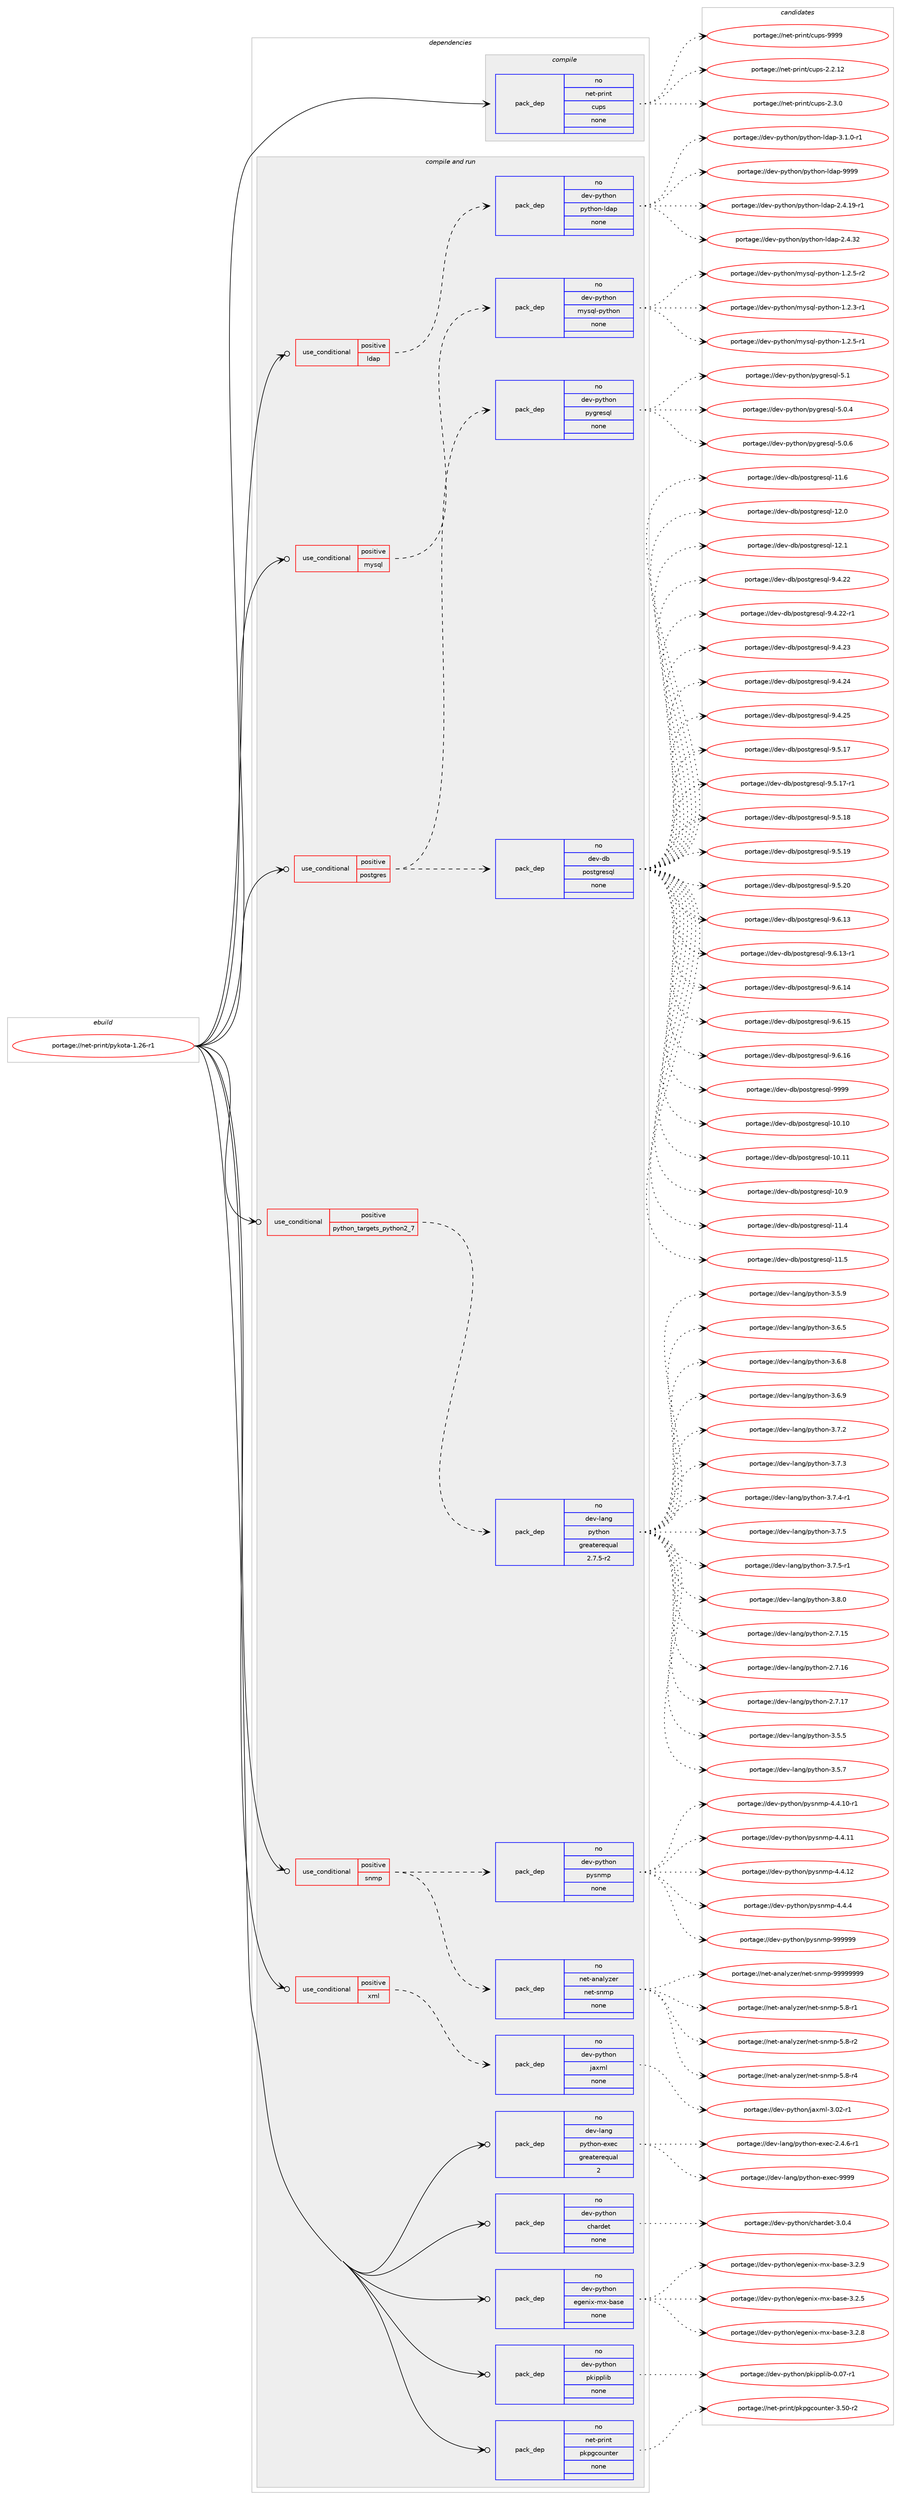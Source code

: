 digraph prolog {

# *************
# Graph options
# *************

newrank=true;
concentrate=true;
compound=true;
graph [rankdir=LR,fontname=Helvetica,fontsize=10,ranksep=1.5];#, ranksep=2.5, nodesep=0.2];
edge  [arrowhead=vee];
node  [fontname=Helvetica,fontsize=10];

# **********
# The ebuild
# **********

subgraph cluster_leftcol {
color=gray;
rank=same;
label=<<i>ebuild</i>>;
id [label="portage://net-print/pykota-1.26-r1", color=red, width=4, href="../net-print/pykota-1.26-r1.svg"];
}

# ****************
# The dependencies
# ****************

subgraph cluster_midcol {
color=gray;
label=<<i>dependencies</i>>;
subgraph cluster_compile {
fillcolor="#eeeeee";
style=filled;
label=<<i>compile</i>>;
subgraph pack274794 {
dependency374807 [label=<<TABLE BORDER="0" CELLBORDER="1" CELLSPACING="0" CELLPADDING="4" WIDTH="220"><TR><TD ROWSPAN="6" CELLPADDING="30">pack_dep</TD></TR><TR><TD WIDTH="110">no</TD></TR><TR><TD>net-print</TD></TR><TR><TD>cups</TD></TR><TR><TD>none</TD></TR><TR><TD></TD></TR></TABLE>>, shape=none, color=blue];
}
id:e -> dependency374807:w [weight=20,style="solid",arrowhead="vee"];
}
subgraph cluster_compileandrun {
fillcolor="#eeeeee";
style=filled;
label=<<i>compile and run</i>>;
subgraph cond93675 {
dependency374808 [label=<<TABLE BORDER="0" CELLBORDER="1" CELLSPACING="0" CELLPADDING="4"><TR><TD ROWSPAN="3" CELLPADDING="10">use_conditional</TD></TR><TR><TD>positive</TD></TR><TR><TD>ldap</TD></TR></TABLE>>, shape=none, color=red];
subgraph pack274795 {
dependency374809 [label=<<TABLE BORDER="0" CELLBORDER="1" CELLSPACING="0" CELLPADDING="4" WIDTH="220"><TR><TD ROWSPAN="6" CELLPADDING="30">pack_dep</TD></TR><TR><TD WIDTH="110">no</TD></TR><TR><TD>dev-python</TD></TR><TR><TD>python-ldap</TD></TR><TR><TD>none</TD></TR><TR><TD></TD></TR></TABLE>>, shape=none, color=blue];
}
dependency374808:e -> dependency374809:w [weight=20,style="dashed",arrowhead="vee"];
}
id:e -> dependency374808:w [weight=20,style="solid",arrowhead="odotvee"];
subgraph cond93676 {
dependency374810 [label=<<TABLE BORDER="0" CELLBORDER="1" CELLSPACING="0" CELLPADDING="4"><TR><TD ROWSPAN="3" CELLPADDING="10">use_conditional</TD></TR><TR><TD>positive</TD></TR><TR><TD>mysql</TD></TR></TABLE>>, shape=none, color=red];
subgraph pack274796 {
dependency374811 [label=<<TABLE BORDER="0" CELLBORDER="1" CELLSPACING="0" CELLPADDING="4" WIDTH="220"><TR><TD ROWSPAN="6" CELLPADDING="30">pack_dep</TD></TR><TR><TD WIDTH="110">no</TD></TR><TR><TD>dev-python</TD></TR><TR><TD>mysql-python</TD></TR><TR><TD>none</TD></TR><TR><TD></TD></TR></TABLE>>, shape=none, color=blue];
}
dependency374810:e -> dependency374811:w [weight=20,style="dashed",arrowhead="vee"];
}
id:e -> dependency374810:w [weight=20,style="solid",arrowhead="odotvee"];
subgraph cond93677 {
dependency374812 [label=<<TABLE BORDER="0" CELLBORDER="1" CELLSPACING="0" CELLPADDING="4"><TR><TD ROWSPAN="3" CELLPADDING="10">use_conditional</TD></TR><TR><TD>positive</TD></TR><TR><TD>postgres</TD></TR></TABLE>>, shape=none, color=red];
subgraph pack274797 {
dependency374813 [label=<<TABLE BORDER="0" CELLBORDER="1" CELLSPACING="0" CELLPADDING="4" WIDTH="220"><TR><TD ROWSPAN="6" CELLPADDING="30">pack_dep</TD></TR><TR><TD WIDTH="110">no</TD></TR><TR><TD>dev-db</TD></TR><TR><TD>postgresql</TD></TR><TR><TD>none</TD></TR><TR><TD></TD></TR></TABLE>>, shape=none, color=blue];
}
dependency374812:e -> dependency374813:w [weight=20,style="dashed",arrowhead="vee"];
subgraph pack274798 {
dependency374814 [label=<<TABLE BORDER="0" CELLBORDER="1" CELLSPACING="0" CELLPADDING="4" WIDTH="220"><TR><TD ROWSPAN="6" CELLPADDING="30">pack_dep</TD></TR><TR><TD WIDTH="110">no</TD></TR><TR><TD>dev-python</TD></TR><TR><TD>pygresql</TD></TR><TR><TD>none</TD></TR><TR><TD></TD></TR></TABLE>>, shape=none, color=blue];
}
dependency374812:e -> dependency374814:w [weight=20,style="dashed",arrowhead="vee"];
}
id:e -> dependency374812:w [weight=20,style="solid",arrowhead="odotvee"];
subgraph cond93678 {
dependency374815 [label=<<TABLE BORDER="0" CELLBORDER="1" CELLSPACING="0" CELLPADDING="4"><TR><TD ROWSPAN="3" CELLPADDING="10">use_conditional</TD></TR><TR><TD>positive</TD></TR><TR><TD>python_targets_python2_7</TD></TR></TABLE>>, shape=none, color=red];
subgraph pack274799 {
dependency374816 [label=<<TABLE BORDER="0" CELLBORDER="1" CELLSPACING="0" CELLPADDING="4" WIDTH="220"><TR><TD ROWSPAN="6" CELLPADDING="30">pack_dep</TD></TR><TR><TD WIDTH="110">no</TD></TR><TR><TD>dev-lang</TD></TR><TR><TD>python</TD></TR><TR><TD>greaterequal</TD></TR><TR><TD>2.7.5-r2</TD></TR></TABLE>>, shape=none, color=blue];
}
dependency374815:e -> dependency374816:w [weight=20,style="dashed",arrowhead="vee"];
}
id:e -> dependency374815:w [weight=20,style="solid",arrowhead="odotvee"];
subgraph cond93679 {
dependency374817 [label=<<TABLE BORDER="0" CELLBORDER="1" CELLSPACING="0" CELLPADDING="4"><TR><TD ROWSPAN="3" CELLPADDING="10">use_conditional</TD></TR><TR><TD>positive</TD></TR><TR><TD>snmp</TD></TR></TABLE>>, shape=none, color=red];
subgraph pack274800 {
dependency374818 [label=<<TABLE BORDER="0" CELLBORDER="1" CELLSPACING="0" CELLPADDING="4" WIDTH="220"><TR><TD ROWSPAN="6" CELLPADDING="30">pack_dep</TD></TR><TR><TD WIDTH="110">no</TD></TR><TR><TD>net-analyzer</TD></TR><TR><TD>net-snmp</TD></TR><TR><TD>none</TD></TR><TR><TD></TD></TR></TABLE>>, shape=none, color=blue];
}
dependency374817:e -> dependency374818:w [weight=20,style="dashed",arrowhead="vee"];
subgraph pack274801 {
dependency374819 [label=<<TABLE BORDER="0" CELLBORDER="1" CELLSPACING="0" CELLPADDING="4" WIDTH="220"><TR><TD ROWSPAN="6" CELLPADDING="30">pack_dep</TD></TR><TR><TD WIDTH="110">no</TD></TR><TR><TD>dev-python</TD></TR><TR><TD>pysnmp</TD></TR><TR><TD>none</TD></TR><TR><TD></TD></TR></TABLE>>, shape=none, color=blue];
}
dependency374817:e -> dependency374819:w [weight=20,style="dashed",arrowhead="vee"];
}
id:e -> dependency374817:w [weight=20,style="solid",arrowhead="odotvee"];
subgraph cond93680 {
dependency374820 [label=<<TABLE BORDER="0" CELLBORDER="1" CELLSPACING="0" CELLPADDING="4"><TR><TD ROWSPAN="3" CELLPADDING="10">use_conditional</TD></TR><TR><TD>positive</TD></TR><TR><TD>xml</TD></TR></TABLE>>, shape=none, color=red];
subgraph pack274802 {
dependency374821 [label=<<TABLE BORDER="0" CELLBORDER="1" CELLSPACING="0" CELLPADDING="4" WIDTH="220"><TR><TD ROWSPAN="6" CELLPADDING="30">pack_dep</TD></TR><TR><TD WIDTH="110">no</TD></TR><TR><TD>dev-python</TD></TR><TR><TD>jaxml</TD></TR><TR><TD>none</TD></TR><TR><TD></TD></TR></TABLE>>, shape=none, color=blue];
}
dependency374820:e -> dependency374821:w [weight=20,style="dashed",arrowhead="vee"];
}
id:e -> dependency374820:w [weight=20,style="solid",arrowhead="odotvee"];
subgraph pack274803 {
dependency374822 [label=<<TABLE BORDER="0" CELLBORDER="1" CELLSPACING="0" CELLPADDING="4" WIDTH="220"><TR><TD ROWSPAN="6" CELLPADDING="30">pack_dep</TD></TR><TR><TD WIDTH="110">no</TD></TR><TR><TD>dev-lang</TD></TR><TR><TD>python-exec</TD></TR><TR><TD>greaterequal</TD></TR><TR><TD>2</TD></TR></TABLE>>, shape=none, color=blue];
}
id:e -> dependency374822:w [weight=20,style="solid",arrowhead="odotvee"];
subgraph pack274804 {
dependency374823 [label=<<TABLE BORDER="0" CELLBORDER="1" CELLSPACING="0" CELLPADDING="4" WIDTH="220"><TR><TD ROWSPAN="6" CELLPADDING="30">pack_dep</TD></TR><TR><TD WIDTH="110">no</TD></TR><TR><TD>dev-python</TD></TR><TR><TD>chardet</TD></TR><TR><TD>none</TD></TR><TR><TD></TD></TR></TABLE>>, shape=none, color=blue];
}
id:e -> dependency374823:w [weight=20,style="solid",arrowhead="odotvee"];
subgraph pack274805 {
dependency374824 [label=<<TABLE BORDER="0" CELLBORDER="1" CELLSPACING="0" CELLPADDING="4" WIDTH="220"><TR><TD ROWSPAN="6" CELLPADDING="30">pack_dep</TD></TR><TR><TD WIDTH="110">no</TD></TR><TR><TD>dev-python</TD></TR><TR><TD>egenix-mx-base</TD></TR><TR><TD>none</TD></TR><TR><TD></TD></TR></TABLE>>, shape=none, color=blue];
}
id:e -> dependency374824:w [weight=20,style="solid",arrowhead="odotvee"];
subgraph pack274806 {
dependency374825 [label=<<TABLE BORDER="0" CELLBORDER="1" CELLSPACING="0" CELLPADDING="4" WIDTH="220"><TR><TD ROWSPAN="6" CELLPADDING="30">pack_dep</TD></TR><TR><TD WIDTH="110">no</TD></TR><TR><TD>dev-python</TD></TR><TR><TD>pkipplib</TD></TR><TR><TD>none</TD></TR><TR><TD></TD></TR></TABLE>>, shape=none, color=blue];
}
id:e -> dependency374825:w [weight=20,style="solid",arrowhead="odotvee"];
subgraph pack274807 {
dependency374826 [label=<<TABLE BORDER="0" CELLBORDER="1" CELLSPACING="0" CELLPADDING="4" WIDTH="220"><TR><TD ROWSPAN="6" CELLPADDING="30">pack_dep</TD></TR><TR><TD WIDTH="110">no</TD></TR><TR><TD>net-print</TD></TR><TR><TD>pkpgcounter</TD></TR><TR><TD>none</TD></TR><TR><TD></TD></TR></TABLE>>, shape=none, color=blue];
}
id:e -> dependency374826:w [weight=20,style="solid",arrowhead="odotvee"];
}
subgraph cluster_run {
fillcolor="#eeeeee";
style=filled;
label=<<i>run</i>>;
}
}

# **************
# The candidates
# **************

subgraph cluster_choices {
rank=same;
color=gray;
label=<<i>candidates</i>>;

subgraph choice274794 {
color=black;
nodesep=1;
choiceportage11010111645112114105110116479911711211545504650464950 [label="portage://net-print/cups-2.2.12", color=red, width=4,href="../net-print/cups-2.2.12.svg"];
choiceportage110101116451121141051101164799117112115455046514648 [label="portage://net-print/cups-2.3.0", color=red, width=4,href="../net-print/cups-2.3.0.svg"];
choiceportage1101011164511211410511011647991171121154557575757 [label="portage://net-print/cups-9999", color=red, width=4,href="../net-print/cups-9999.svg"];
dependency374807:e -> choiceportage11010111645112114105110116479911711211545504650464950:w [style=dotted,weight="100"];
dependency374807:e -> choiceportage110101116451121141051101164799117112115455046514648:w [style=dotted,weight="100"];
dependency374807:e -> choiceportage1101011164511211410511011647991171121154557575757:w [style=dotted,weight="100"];
}
subgraph choice274795 {
color=black;
nodesep=1;
choiceportage10010111845112121116104111110471121211161041111104510810097112455046524649574511449 [label="portage://dev-python/python-ldap-2.4.19-r1", color=red, width=4,href="../dev-python/python-ldap-2.4.19-r1.svg"];
choiceportage1001011184511212111610411111047112121116104111110451081009711245504652465150 [label="portage://dev-python/python-ldap-2.4.32", color=red, width=4,href="../dev-python/python-ldap-2.4.32.svg"];
choiceportage100101118451121211161041111104711212111610411111045108100971124551464946484511449 [label="portage://dev-python/python-ldap-3.1.0-r1", color=red, width=4,href="../dev-python/python-ldap-3.1.0-r1.svg"];
choiceportage100101118451121211161041111104711212111610411111045108100971124557575757 [label="portage://dev-python/python-ldap-9999", color=red, width=4,href="../dev-python/python-ldap-9999.svg"];
dependency374809:e -> choiceportage10010111845112121116104111110471121211161041111104510810097112455046524649574511449:w [style=dotted,weight="100"];
dependency374809:e -> choiceportage1001011184511212111610411111047112121116104111110451081009711245504652465150:w [style=dotted,weight="100"];
dependency374809:e -> choiceportage100101118451121211161041111104711212111610411111045108100971124551464946484511449:w [style=dotted,weight="100"];
dependency374809:e -> choiceportage100101118451121211161041111104711212111610411111045108100971124557575757:w [style=dotted,weight="100"];
}
subgraph choice274796 {
color=black;
nodesep=1;
choiceportage1001011184511212111610411111047109121115113108451121211161041111104549465046514511449 [label="portage://dev-python/mysql-python-1.2.3-r1", color=red, width=4,href="../dev-python/mysql-python-1.2.3-r1.svg"];
choiceportage1001011184511212111610411111047109121115113108451121211161041111104549465046534511449 [label="portage://dev-python/mysql-python-1.2.5-r1", color=red, width=4,href="../dev-python/mysql-python-1.2.5-r1.svg"];
choiceportage1001011184511212111610411111047109121115113108451121211161041111104549465046534511450 [label="portage://dev-python/mysql-python-1.2.5-r2", color=red, width=4,href="../dev-python/mysql-python-1.2.5-r2.svg"];
dependency374811:e -> choiceportage1001011184511212111610411111047109121115113108451121211161041111104549465046514511449:w [style=dotted,weight="100"];
dependency374811:e -> choiceportage1001011184511212111610411111047109121115113108451121211161041111104549465046534511449:w [style=dotted,weight="100"];
dependency374811:e -> choiceportage1001011184511212111610411111047109121115113108451121211161041111104549465046534511450:w [style=dotted,weight="100"];
}
subgraph choice274797 {
color=black;
nodesep=1;
choiceportage100101118451009847112111115116103114101115113108454948464948 [label="portage://dev-db/postgresql-10.10", color=red, width=4,href="../dev-db/postgresql-10.10.svg"];
choiceportage100101118451009847112111115116103114101115113108454948464949 [label="portage://dev-db/postgresql-10.11", color=red, width=4,href="../dev-db/postgresql-10.11.svg"];
choiceportage1001011184510098471121111151161031141011151131084549484657 [label="portage://dev-db/postgresql-10.9", color=red, width=4,href="../dev-db/postgresql-10.9.svg"];
choiceportage1001011184510098471121111151161031141011151131084549494652 [label="portage://dev-db/postgresql-11.4", color=red, width=4,href="../dev-db/postgresql-11.4.svg"];
choiceportage1001011184510098471121111151161031141011151131084549494653 [label="portage://dev-db/postgresql-11.5", color=red, width=4,href="../dev-db/postgresql-11.5.svg"];
choiceportage1001011184510098471121111151161031141011151131084549494654 [label="portage://dev-db/postgresql-11.6", color=red, width=4,href="../dev-db/postgresql-11.6.svg"];
choiceportage1001011184510098471121111151161031141011151131084549504648 [label="portage://dev-db/postgresql-12.0", color=red, width=4,href="../dev-db/postgresql-12.0.svg"];
choiceportage1001011184510098471121111151161031141011151131084549504649 [label="portage://dev-db/postgresql-12.1", color=red, width=4,href="../dev-db/postgresql-12.1.svg"];
choiceportage10010111845100984711211111511610311410111511310845574652465050 [label="portage://dev-db/postgresql-9.4.22", color=red, width=4,href="../dev-db/postgresql-9.4.22.svg"];
choiceportage100101118451009847112111115116103114101115113108455746524650504511449 [label="portage://dev-db/postgresql-9.4.22-r1", color=red, width=4,href="../dev-db/postgresql-9.4.22-r1.svg"];
choiceportage10010111845100984711211111511610311410111511310845574652465051 [label="portage://dev-db/postgresql-9.4.23", color=red, width=4,href="../dev-db/postgresql-9.4.23.svg"];
choiceportage10010111845100984711211111511610311410111511310845574652465052 [label="portage://dev-db/postgresql-9.4.24", color=red, width=4,href="../dev-db/postgresql-9.4.24.svg"];
choiceportage10010111845100984711211111511610311410111511310845574652465053 [label="portage://dev-db/postgresql-9.4.25", color=red, width=4,href="../dev-db/postgresql-9.4.25.svg"];
choiceportage10010111845100984711211111511610311410111511310845574653464955 [label="portage://dev-db/postgresql-9.5.17", color=red, width=4,href="../dev-db/postgresql-9.5.17.svg"];
choiceportage100101118451009847112111115116103114101115113108455746534649554511449 [label="portage://dev-db/postgresql-9.5.17-r1", color=red, width=4,href="../dev-db/postgresql-9.5.17-r1.svg"];
choiceportage10010111845100984711211111511610311410111511310845574653464956 [label="portage://dev-db/postgresql-9.5.18", color=red, width=4,href="../dev-db/postgresql-9.5.18.svg"];
choiceportage10010111845100984711211111511610311410111511310845574653464957 [label="portage://dev-db/postgresql-9.5.19", color=red, width=4,href="../dev-db/postgresql-9.5.19.svg"];
choiceportage10010111845100984711211111511610311410111511310845574653465048 [label="portage://dev-db/postgresql-9.5.20", color=red, width=4,href="../dev-db/postgresql-9.5.20.svg"];
choiceportage10010111845100984711211111511610311410111511310845574654464951 [label="portage://dev-db/postgresql-9.6.13", color=red, width=4,href="../dev-db/postgresql-9.6.13.svg"];
choiceportage100101118451009847112111115116103114101115113108455746544649514511449 [label="portage://dev-db/postgresql-9.6.13-r1", color=red, width=4,href="../dev-db/postgresql-9.6.13-r1.svg"];
choiceportage10010111845100984711211111511610311410111511310845574654464952 [label="portage://dev-db/postgresql-9.6.14", color=red, width=4,href="../dev-db/postgresql-9.6.14.svg"];
choiceportage10010111845100984711211111511610311410111511310845574654464953 [label="portage://dev-db/postgresql-9.6.15", color=red, width=4,href="../dev-db/postgresql-9.6.15.svg"];
choiceportage10010111845100984711211111511610311410111511310845574654464954 [label="portage://dev-db/postgresql-9.6.16", color=red, width=4,href="../dev-db/postgresql-9.6.16.svg"];
choiceportage1001011184510098471121111151161031141011151131084557575757 [label="portage://dev-db/postgresql-9999", color=red, width=4,href="../dev-db/postgresql-9999.svg"];
dependency374813:e -> choiceportage100101118451009847112111115116103114101115113108454948464948:w [style=dotted,weight="100"];
dependency374813:e -> choiceportage100101118451009847112111115116103114101115113108454948464949:w [style=dotted,weight="100"];
dependency374813:e -> choiceportage1001011184510098471121111151161031141011151131084549484657:w [style=dotted,weight="100"];
dependency374813:e -> choiceportage1001011184510098471121111151161031141011151131084549494652:w [style=dotted,weight="100"];
dependency374813:e -> choiceportage1001011184510098471121111151161031141011151131084549494653:w [style=dotted,weight="100"];
dependency374813:e -> choiceportage1001011184510098471121111151161031141011151131084549494654:w [style=dotted,weight="100"];
dependency374813:e -> choiceportage1001011184510098471121111151161031141011151131084549504648:w [style=dotted,weight="100"];
dependency374813:e -> choiceportage1001011184510098471121111151161031141011151131084549504649:w [style=dotted,weight="100"];
dependency374813:e -> choiceportage10010111845100984711211111511610311410111511310845574652465050:w [style=dotted,weight="100"];
dependency374813:e -> choiceportage100101118451009847112111115116103114101115113108455746524650504511449:w [style=dotted,weight="100"];
dependency374813:e -> choiceportage10010111845100984711211111511610311410111511310845574652465051:w [style=dotted,weight="100"];
dependency374813:e -> choiceportage10010111845100984711211111511610311410111511310845574652465052:w [style=dotted,weight="100"];
dependency374813:e -> choiceportage10010111845100984711211111511610311410111511310845574652465053:w [style=dotted,weight="100"];
dependency374813:e -> choiceportage10010111845100984711211111511610311410111511310845574653464955:w [style=dotted,weight="100"];
dependency374813:e -> choiceportage100101118451009847112111115116103114101115113108455746534649554511449:w [style=dotted,weight="100"];
dependency374813:e -> choiceportage10010111845100984711211111511610311410111511310845574653464956:w [style=dotted,weight="100"];
dependency374813:e -> choiceportage10010111845100984711211111511610311410111511310845574653464957:w [style=dotted,weight="100"];
dependency374813:e -> choiceportage10010111845100984711211111511610311410111511310845574653465048:w [style=dotted,weight="100"];
dependency374813:e -> choiceportage10010111845100984711211111511610311410111511310845574654464951:w [style=dotted,weight="100"];
dependency374813:e -> choiceportage100101118451009847112111115116103114101115113108455746544649514511449:w [style=dotted,weight="100"];
dependency374813:e -> choiceportage10010111845100984711211111511610311410111511310845574654464952:w [style=dotted,weight="100"];
dependency374813:e -> choiceportage10010111845100984711211111511610311410111511310845574654464953:w [style=dotted,weight="100"];
dependency374813:e -> choiceportage10010111845100984711211111511610311410111511310845574654464954:w [style=dotted,weight="100"];
dependency374813:e -> choiceportage1001011184510098471121111151161031141011151131084557575757:w [style=dotted,weight="100"];
}
subgraph choice274798 {
color=black;
nodesep=1;
choiceportage1001011184511212111610411111047112121103114101115113108455346484652 [label="portage://dev-python/pygresql-5.0.4", color=red, width=4,href="../dev-python/pygresql-5.0.4.svg"];
choiceportage1001011184511212111610411111047112121103114101115113108455346484654 [label="portage://dev-python/pygresql-5.0.6", color=red, width=4,href="../dev-python/pygresql-5.0.6.svg"];
choiceportage100101118451121211161041111104711212110311410111511310845534649 [label="portage://dev-python/pygresql-5.1", color=red, width=4,href="../dev-python/pygresql-5.1.svg"];
dependency374814:e -> choiceportage1001011184511212111610411111047112121103114101115113108455346484652:w [style=dotted,weight="100"];
dependency374814:e -> choiceportage1001011184511212111610411111047112121103114101115113108455346484654:w [style=dotted,weight="100"];
dependency374814:e -> choiceportage100101118451121211161041111104711212110311410111511310845534649:w [style=dotted,weight="100"];
}
subgraph choice274799 {
color=black;
nodesep=1;
choiceportage10010111845108971101034711212111610411111045504655464953 [label="portage://dev-lang/python-2.7.15", color=red, width=4,href="../dev-lang/python-2.7.15.svg"];
choiceportage10010111845108971101034711212111610411111045504655464954 [label="portage://dev-lang/python-2.7.16", color=red, width=4,href="../dev-lang/python-2.7.16.svg"];
choiceportage10010111845108971101034711212111610411111045504655464955 [label="portage://dev-lang/python-2.7.17", color=red, width=4,href="../dev-lang/python-2.7.17.svg"];
choiceportage100101118451089711010347112121116104111110455146534653 [label="portage://dev-lang/python-3.5.5", color=red, width=4,href="../dev-lang/python-3.5.5.svg"];
choiceportage100101118451089711010347112121116104111110455146534655 [label="portage://dev-lang/python-3.5.7", color=red, width=4,href="../dev-lang/python-3.5.7.svg"];
choiceportage100101118451089711010347112121116104111110455146534657 [label="portage://dev-lang/python-3.5.9", color=red, width=4,href="../dev-lang/python-3.5.9.svg"];
choiceportage100101118451089711010347112121116104111110455146544653 [label="portage://dev-lang/python-3.6.5", color=red, width=4,href="../dev-lang/python-3.6.5.svg"];
choiceportage100101118451089711010347112121116104111110455146544656 [label="portage://dev-lang/python-3.6.8", color=red, width=4,href="../dev-lang/python-3.6.8.svg"];
choiceportage100101118451089711010347112121116104111110455146544657 [label="portage://dev-lang/python-3.6.9", color=red, width=4,href="../dev-lang/python-3.6.9.svg"];
choiceportage100101118451089711010347112121116104111110455146554650 [label="portage://dev-lang/python-3.7.2", color=red, width=4,href="../dev-lang/python-3.7.2.svg"];
choiceportage100101118451089711010347112121116104111110455146554651 [label="portage://dev-lang/python-3.7.3", color=red, width=4,href="../dev-lang/python-3.7.3.svg"];
choiceportage1001011184510897110103471121211161041111104551465546524511449 [label="portage://dev-lang/python-3.7.4-r1", color=red, width=4,href="../dev-lang/python-3.7.4-r1.svg"];
choiceportage100101118451089711010347112121116104111110455146554653 [label="portage://dev-lang/python-3.7.5", color=red, width=4,href="../dev-lang/python-3.7.5.svg"];
choiceportage1001011184510897110103471121211161041111104551465546534511449 [label="portage://dev-lang/python-3.7.5-r1", color=red, width=4,href="../dev-lang/python-3.7.5-r1.svg"];
choiceportage100101118451089711010347112121116104111110455146564648 [label="portage://dev-lang/python-3.8.0", color=red, width=4,href="../dev-lang/python-3.8.0.svg"];
dependency374816:e -> choiceportage10010111845108971101034711212111610411111045504655464953:w [style=dotted,weight="100"];
dependency374816:e -> choiceportage10010111845108971101034711212111610411111045504655464954:w [style=dotted,weight="100"];
dependency374816:e -> choiceportage10010111845108971101034711212111610411111045504655464955:w [style=dotted,weight="100"];
dependency374816:e -> choiceportage100101118451089711010347112121116104111110455146534653:w [style=dotted,weight="100"];
dependency374816:e -> choiceportage100101118451089711010347112121116104111110455146534655:w [style=dotted,weight="100"];
dependency374816:e -> choiceportage100101118451089711010347112121116104111110455146534657:w [style=dotted,weight="100"];
dependency374816:e -> choiceportage100101118451089711010347112121116104111110455146544653:w [style=dotted,weight="100"];
dependency374816:e -> choiceportage100101118451089711010347112121116104111110455146544656:w [style=dotted,weight="100"];
dependency374816:e -> choiceportage100101118451089711010347112121116104111110455146544657:w [style=dotted,weight="100"];
dependency374816:e -> choiceportage100101118451089711010347112121116104111110455146554650:w [style=dotted,weight="100"];
dependency374816:e -> choiceportage100101118451089711010347112121116104111110455146554651:w [style=dotted,weight="100"];
dependency374816:e -> choiceportage1001011184510897110103471121211161041111104551465546524511449:w [style=dotted,weight="100"];
dependency374816:e -> choiceportage100101118451089711010347112121116104111110455146554653:w [style=dotted,weight="100"];
dependency374816:e -> choiceportage1001011184510897110103471121211161041111104551465546534511449:w [style=dotted,weight="100"];
dependency374816:e -> choiceportage100101118451089711010347112121116104111110455146564648:w [style=dotted,weight="100"];
}
subgraph choice274800 {
color=black;
nodesep=1;
choiceportage1101011164597110971081211221011144711010111645115110109112455346564511449 [label="portage://net-analyzer/net-snmp-5.8-r1", color=red, width=4,href="../net-analyzer/net-snmp-5.8-r1.svg"];
choiceportage1101011164597110971081211221011144711010111645115110109112455346564511450 [label="portage://net-analyzer/net-snmp-5.8-r2", color=red, width=4,href="../net-analyzer/net-snmp-5.8-r2.svg"];
choiceportage1101011164597110971081211221011144711010111645115110109112455346564511452 [label="portage://net-analyzer/net-snmp-5.8-r4", color=red, width=4,href="../net-analyzer/net-snmp-5.8-r4.svg"];
choiceportage1101011164597110971081211221011144711010111645115110109112455757575757575757 [label="portage://net-analyzer/net-snmp-99999999", color=red, width=4,href="../net-analyzer/net-snmp-99999999.svg"];
dependency374818:e -> choiceportage1101011164597110971081211221011144711010111645115110109112455346564511449:w [style=dotted,weight="100"];
dependency374818:e -> choiceportage1101011164597110971081211221011144711010111645115110109112455346564511450:w [style=dotted,weight="100"];
dependency374818:e -> choiceportage1101011164597110971081211221011144711010111645115110109112455346564511452:w [style=dotted,weight="100"];
dependency374818:e -> choiceportage1101011164597110971081211221011144711010111645115110109112455757575757575757:w [style=dotted,weight="100"];
}
subgraph choice274801 {
color=black;
nodesep=1;
choiceportage1001011184511212111610411111047112121115110109112455246524649484511449 [label="portage://dev-python/pysnmp-4.4.10-r1", color=red, width=4,href="../dev-python/pysnmp-4.4.10-r1.svg"];
choiceportage100101118451121211161041111104711212111511010911245524652464949 [label="portage://dev-python/pysnmp-4.4.11", color=red, width=4,href="../dev-python/pysnmp-4.4.11.svg"];
choiceportage100101118451121211161041111104711212111511010911245524652464950 [label="portage://dev-python/pysnmp-4.4.12", color=red, width=4,href="../dev-python/pysnmp-4.4.12.svg"];
choiceportage1001011184511212111610411111047112121115110109112455246524652 [label="portage://dev-python/pysnmp-4.4.4", color=red, width=4,href="../dev-python/pysnmp-4.4.4.svg"];
choiceportage100101118451121211161041111104711212111511010911245575757575757 [label="portage://dev-python/pysnmp-999999", color=red, width=4,href="../dev-python/pysnmp-999999.svg"];
dependency374819:e -> choiceportage1001011184511212111610411111047112121115110109112455246524649484511449:w [style=dotted,weight="100"];
dependency374819:e -> choiceportage100101118451121211161041111104711212111511010911245524652464949:w [style=dotted,weight="100"];
dependency374819:e -> choiceportage100101118451121211161041111104711212111511010911245524652464950:w [style=dotted,weight="100"];
dependency374819:e -> choiceportage1001011184511212111610411111047112121115110109112455246524652:w [style=dotted,weight="100"];
dependency374819:e -> choiceportage100101118451121211161041111104711212111511010911245575757575757:w [style=dotted,weight="100"];
}
subgraph choice274802 {
color=black;
nodesep=1;
choiceportage10010111845112121116104111110471069712010910845514648504511449 [label="portage://dev-python/jaxml-3.02-r1", color=red, width=4,href="../dev-python/jaxml-3.02-r1.svg"];
dependency374821:e -> choiceportage10010111845112121116104111110471069712010910845514648504511449:w [style=dotted,weight="100"];
}
subgraph choice274803 {
color=black;
nodesep=1;
choiceportage10010111845108971101034711212111610411111045101120101994550465246544511449 [label="portage://dev-lang/python-exec-2.4.6-r1", color=red, width=4,href="../dev-lang/python-exec-2.4.6-r1.svg"];
choiceportage10010111845108971101034711212111610411111045101120101994557575757 [label="portage://dev-lang/python-exec-9999", color=red, width=4,href="../dev-lang/python-exec-9999.svg"];
dependency374822:e -> choiceportage10010111845108971101034711212111610411111045101120101994550465246544511449:w [style=dotted,weight="100"];
dependency374822:e -> choiceportage10010111845108971101034711212111610411111045101120101994557575757:w [style=dotted,weight="100"];
}
subgraph choice274804 {
color=black;
nodesep=1;
choiceportage10010111845112121116104111110479910497114100101116455146484652 [label="portage://dev-python/chardet-3.0.4", color=red, width=4,href="../dev-python/chardet-3.0.4.svg"];
dependency374823:e -> choiceportage10010111845112121116104111110479910497114100101116455146484652:w [style=dotted,weight="100"];
}
subgraph choice274805 {
color=black;
nodesep=1;
choiceportage100101118451121211161041111104710110310111010512045109120459897115101455146504653 [label="portage://dev-python/egenix-mx-base-3.2.5", color=red, width=4,href="../dev-python/egenix-mx-base-3.2.5.svg"];
choiceportage100101118451121211161041111104710110310111010512045109120459897115101455146504656 [label="portage://dev-python/egenix-mx-base-3.2.8", color=red, width=4,href="../dev-python/egenix-mx-base-3.2.8.svg"];
choiceportage100101118451121211161041111104710110310111010512045109120459897115101455146504657 [label="portage://dev-python/egenix-mx-base-3.2.9", color=red, width=4,href="../dev-python/egenix-mx-base-3.2.9.svg"];
dependency374824:e -> choiceportage100101118451121211161041111104710110310111010512045109120459897115101455146504653:w [style=dotted,weight="100"];
dependency374824:e -> choiceportage100101118451121211161041111104710110310111010512045109120459897115101455146504656:w [style=dotted,weight="100"];
dependency374824:e -> choiceportage100101118451121211161041111104710110310111010512045109120459897115101455146504657:w [style=dotted,weight="100"];
}
subgraph choice274806 {
color=black;
nodesep=1;
choiceportage10010111845112121116104111110471121071051121121081059845484648554511449 [label="portage://dev-python/pkipplib-0.07-r1", color=red, width=4,href="../dev-python/pkipplib-0.07-r1.svg"];
dependency374825:e -> choiceportage10010111845112121116104111110471121071051121121081059845484648554511449:w [style=dotted,weight="100"];
}
subgraph choice274807 {
color=black;
nodesep=1;
choiceportage11010111645112114105110116471121071121039911111711011610111445514653484511450 [label="portage://net-print/pkpgcounter-3.50-r2", color=red, width=4,href="../net-print/pkpgcounter-3.50-r2.svg"];
dependency374826:e -> choiceportage11010111645112114105110116471121071121039911111711011610111445514653484511450:w [style=dotted,weight="100"];
}
}

}
